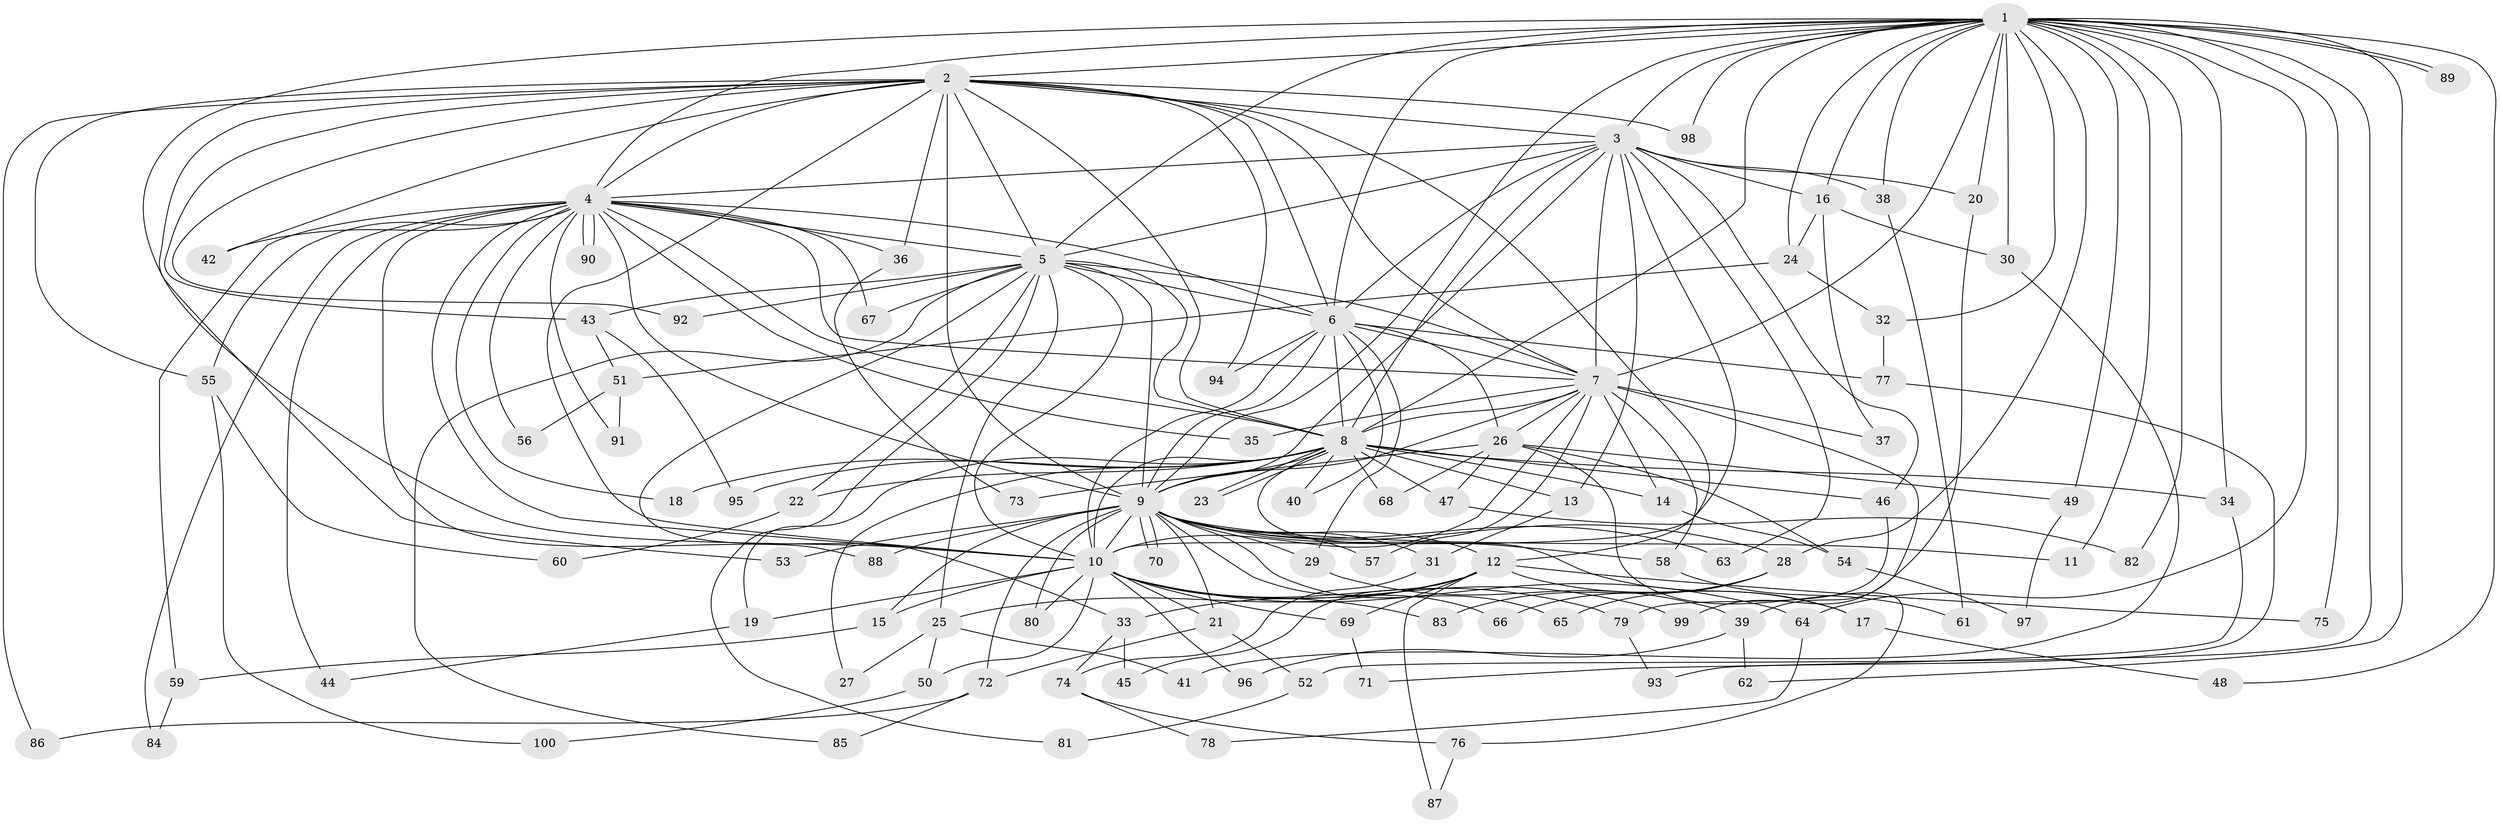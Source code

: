 // Generated by graph-tools (version 1.1) at 2025/11/02/21/25 10:11:08]
// undirected, 100 vertices, 225 edges
graph export_dot {
graph [start="1"]
  node [color=gray90,style=filled];
  1;
  2;
  3;
  4;
  5;
  6;
  7;
  8;
  9;
  10;
  11;
  12;
  13;
  14;
  15;
  16;
  17;
  18;
  19;
  20;
  21;
  22;
  23;
  24;
  25;
  26;
  27;
  28;
  29;
  30;
  31;
  32;
  33;
  34;
  35;
  36;
  37;
  38;
  39;
  40;
  41;
  42;
  43;
  44;
  45;
  46;
  47;
  48;
  49;
  50;
  51;
  52;
  53;
  54;
  55;
  56;
  57;
  58;
  59;
  60;
  61;
  62;
  63;
  64;
  65;
  66;
  67;
  68;
  69;
  70;
  71;
  72;
  73;
  74;
  75;
  76;
  77;
  78;
  79;
  80;
  81;
  82;
  83;
  84;
  85;
  86;
  87;
  88;
  89;
  90;
  91;
  92;
  93;
  94;
  95;
  96;
  97;
  98;
  99;
  100;
  1 -- 2;
  1 -- 3;
  1 -- 4;
  1 -- 5;
  1 -- 6;
  1 -- 7;
  1 -- 8;
  1 -- 9;
  1 -- 10;
  1 -- 11;
  1 -- 16;
  1 -- 20;
  1 -- 24;
  1 -- 28;
  1 -- 30;
  1 -- 32;
  1 -- 34;
  1 -- 38;
  1 -- 48;
  1 -- 49;
  1 -- 52;
  1 -- 62;
  1 -- 64;
  1 -- 75;
  1 -- 82;
  1 -- 89;
  1 -- 89;
  1 -- 98;
  2 -- 3;
  2 -- 4;
  2 -- 5;
  2 -- 6;
  2 -- 7;
  2 -- 8;
  2 -- 9;
  2 -- 10;
  2 -- 12;
  2 -- 36;
  2 -- 42;
  2 -- 43;
  2 -- 53;
  2 -- 55;
  2 -- 86;
  2 -- 92;
  2 -- 94;
  2 -- 98;
  3 -- 4;
  3 -- 5;
  3 -- 6;
  3 -- 7;
  3 -- 8;
  3 -- 9;
  3 -- 10;
  3 -- 13;
  3 -- 16;
  3 -- 20;
  3 -- 38;
  3 -- 46;
  3 -- 63;
  4 -- 5;
  4 -- 6;
  4 -- 7;
  4 -- 8;
  4 -- 9;
  4 -- 10;
  4 -- 18;
  4 -- 35;
  4 -- 36;
  4 -- 42;
  4 -- 44;
  4 -- 55;
  4 -- 56;
  4 -- 59;
  4 -- 67;
  4 -- 84;
  4 -- 88;
  4 -- 90;
  4 -- 90;
  4 -- 91;
  5 -- 6;
  5 -- 7;
  5 -- 8;
  5 -- 9;
  5 -- 10;
  5 -- 22;
  5 -- 25;
  5 -- 33;
  5 -- 43;
  5 -- 67;
  5 -- 81;
  5 -- 85;
  5 -- 92;
  6 -- 7;
  6 -- 8;
  6 -- 9;
  6 -- 10;
  6 -- 26;
  6 -- 29;
  6 -- 40;
  6 -- 77;
  6 -- 94;
  7 -- 8;
  7 -- 9;
  7 -- 10;
  7 -- 14;
  7 -- 26;
  7 -- 35;
  7 -- 37;
  7 -- 39;
  7 -- 57;
  7 -- 58;
  8 -- 9;
  8 -- 10;
  8 -- 13;
  8 -- 14;
  8 -- 17;
  8 -- 18;
  8 -- 19;
  8 -- 22;
  8 -- 23;
  8 -- 23;
  8 -- 27;
  8 -- 34;
  8 -- 40;
  8 -- 46;
  8 -- 47;
  8 -- 68;
  8 -- 95;
  9 -- 10;
  9 -- 11;
  9 -- 12;
  9 -- 15;
  9 -- 21;
  9 -- 28;
  9 -- 29;
  9 -- 31;
  9 -- 53;
  9 -- 57;
  9 -- 58;
  9 -- 63;
  9 -- 65;
  9 -- 66;
  9 -- 70;
  9 -- 70;
  9 -- 72;
  9 -- 80;
  9 -- 88;
  10 -- 15;
  10 -- 19;
  10 -- 21;
  10 -- 50;
  10 -- 64;
  10 -- 69;
  10 -- 79;
  10 -- 80;
  10 -- 83;
  10 -- 96;
  10 -- 99;
  12 -- 17;
  12 -- 25;
  12 -- 33;
  12 -- 45;
  12 -- 69;
  12 -- 75;
  12 -- 87;
  13 -- 31;
  14 -- 54;
  15 -- 59;
  16 -- 24;
  16 -- 30;
  16 -- 37;
  17 -- 48;
  19 -- 44;
  20 -- 99;
  21 -- 52;
  21 -- 72;
  22 -- 60;
  24 -- 32;
  24 -- 51;
  25 -- 27;
  25 -- 41;
  25 -- 50;
  26 -- 47;
  26 -- 49;
  26 -- 54;
  26 -- 68;
  26 -- 73;
  26 -- 76;
  28 -- 65;
  28 -- 66;
  28 -- 83;
  29 -- 39;
  30 -- 41;
  31 -- 74;
  32 -- 77;
  33 -- 45;
  33 -- 74;
  34 -- 71;
  36 -- 73;
  38 -- 61;
  39 -- 62;
  39 -- 96;
  43 -- 51;
  43 -- 95;
  46 -- 79;
  47 -- 82;
  49 -- 97;
  50 -- 100;
  51 -- 56;
  51 -- 91;
  52 -- 81;
  54 -- 97;
  55 -- 60;
  55 -- 100;
  58 -- 61;
  59 -- 84;
  64 -- 78;
  69 -- 71;
  72 -- 85;
  72 -- 86;
  74 -- 76;
  74 -- 78;
  76 -- 87;
  77 -- 93;
  79 -- 93;
}
